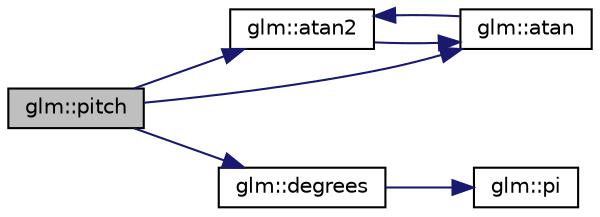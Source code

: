 digraph "glm::pitch"
{
  edge [fontname="Helvetica",fontsize="10",labelfontname="Helvetica",labelfontsize="10"];
  node [fontname="Helvetica",fontsize="10",shape=record];
  rankdir="LR";
  Node1 [label="glm::pitch",height=0.2,width=0.4,color="black", fillcolor="grey75", style="filled", fontcolor="black"];
  Node1 -> Node2 [color="midnightblue",fontsize="10",style="solid",fontname="Helvetica"];
  Node2 [label="glm::atan2",height=0.2,width=0.4,color="black", fillcolor="white", style="filled",URL="$group__gtx__compatibility.html#gabdc84536daab78c6a169eeb93cf9cb3b",tooltip="Arc tangent. Returns an angle whose tangent is y/x. The signs of x and y are used to determine what q..."];
  Node2 -> Node3 [color="midnightblue",fontsize="10",style="solid",fontname="Helvetica"];
  Node3 [label="glm::atan",height=0.2,width=0.4,color="black", fillcolor="white", style="filled",URL="$group__core__func__trigonometric.html#gabf80ac0817d1db032dd6a0969aa2b84a"];
  Node3 -> Node2 [color="midnightblue",fontsize="10",style="solid",fontname="Helvetica"];
  Node1 -> Node4 [color="midnightblue",fontsize="10",style="solid",fontname="Helvetica"];
  Node4 [label="glm::degrees",height=0.2,width=0.4,color="black", fillcolor="white", style="filled",URL="$group__core__func__trigonometric.html#gaf4e5661bd1c993f6090d49e988a4c78a"];
  Node4 -> Node5 [color="midnightblue",fontsize="10",style="solid",fontname="Helvetica"];
  Node5 [label="glm::pi",height=0.2,width=0.4,color="black", fillcolor="white", style="filled",URL="$group__gtc__constants.html#gae671930537266a9a650ccb4b88757692"];
  Node1 -> Node3 [color="midnightblue",fontsize="10",style="solid",fontname="Helvetica"];
}
